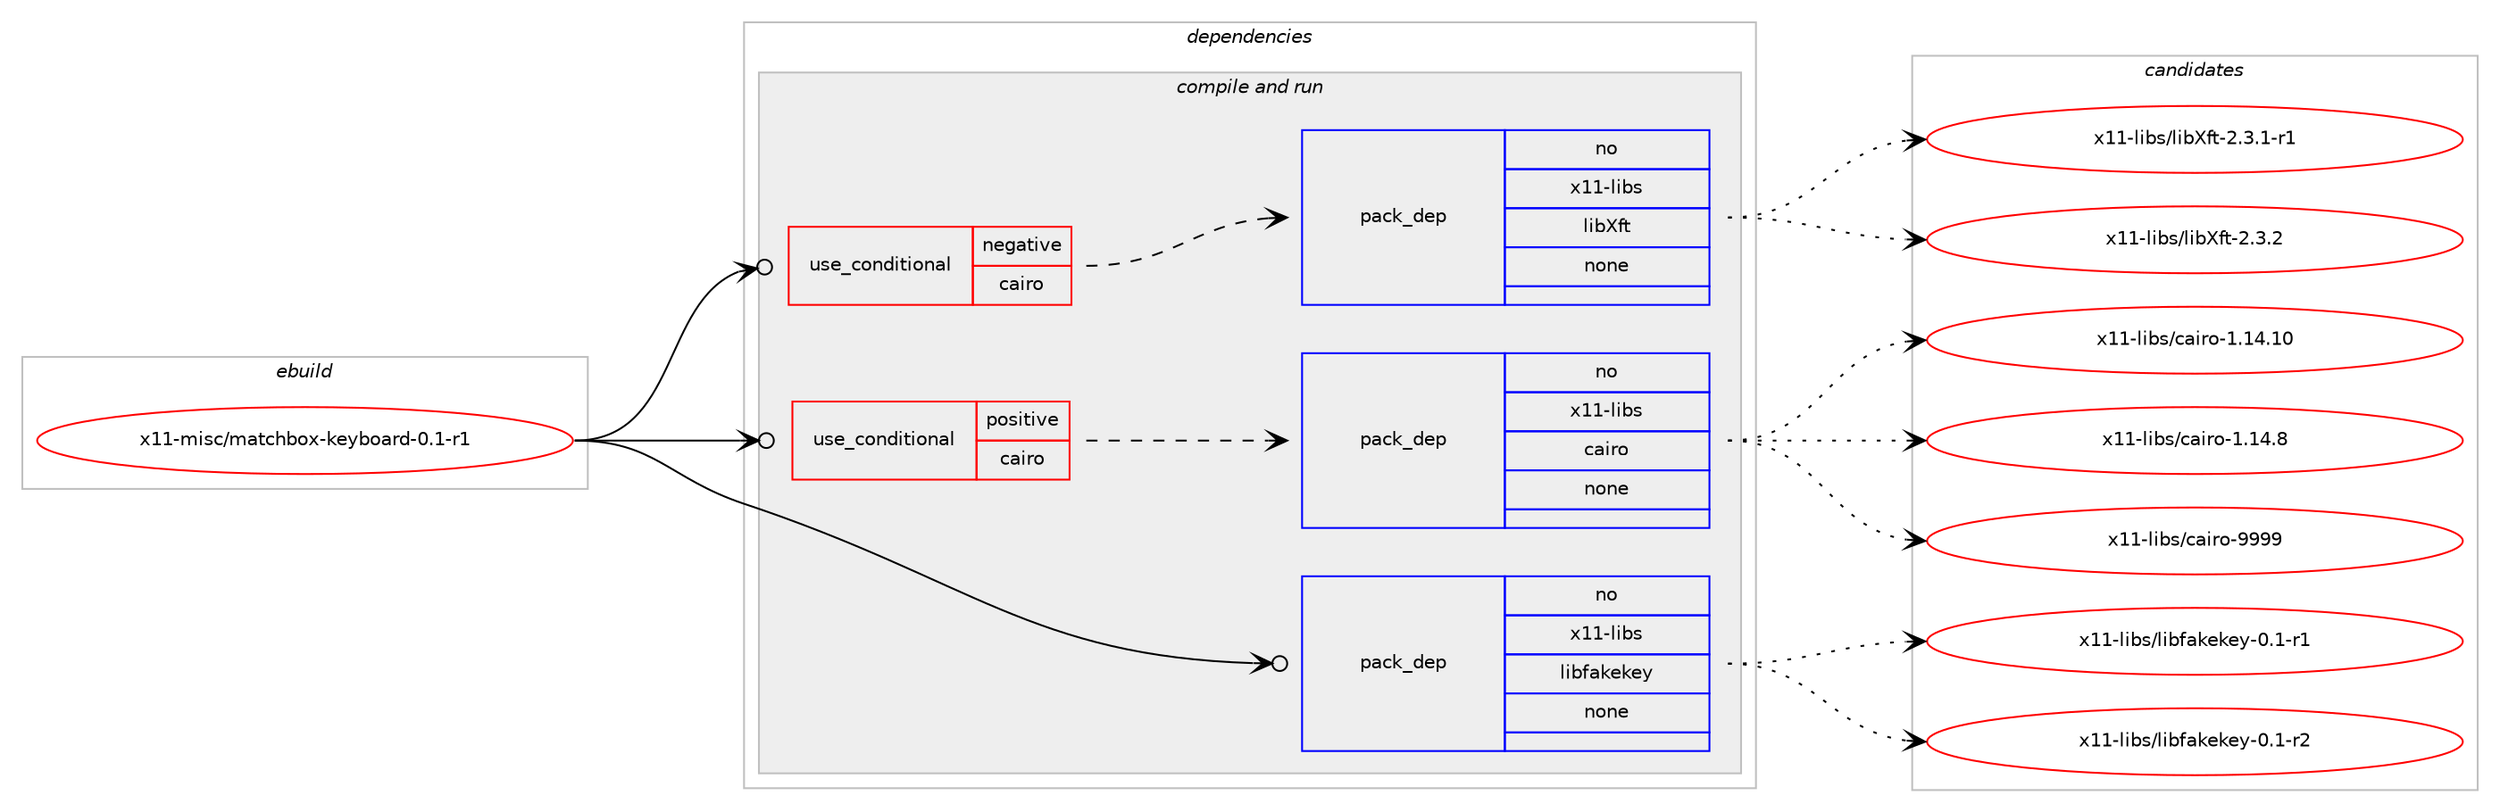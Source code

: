 digraph prolog {

# *************
# Graph options
# *************

newrank=true;
concentrate=true;
compound=true;
graph [rankdir=LR,fontname=Helvetica,fontsize=10,ranksep=1.5];#, ranksep=2.5, nodesep=0.2];
edge  [arrowhead=vee];
node  [fontname=Helvetica,fontsize=10];

# **********
# The ebuild
# **********

subgraph cluster_leftcol {
color=gray;
rank=same;
label=<<i>ebuild</i>>;
id [label="x11-misc/matchbox-keyboard-0.1-r1", color=red, width=4, href="../x11-misc/matchbox-keyboard-0.1-r1.svg"];
}

# ****************
# The dependencies
# ****************

subgraph cluster_midcol {
color=gray;
label=<<i>dependencies</i>>;
subgraph cluster_compile {
fillcolor="#eeeeee";
style=filled;
label=<<i>compile</i>>;
}
subgraph cluster_compileandrun {
fillcolor="#eeeeee";
style=filled;
label=<<i>compile and run</i>>;
subgraph cond123169 {
dependency522926 [label=<<TABLE BORDER="0" CELLBORDER="1" CELLSPACING="0" CELLPADDING="4"><TR><TD ROWSPAN="3" CELLPADDING="10">use_conditional</TD></TR><TR><TD>negative</TD></TR><TR><TD>cairo</TD></TR></TABLE>>, shape=none, color=red];
subgraph pack389941 {
dependency522927 [label=<<TABLE BORDER="0" CELLBORDER="1" CELLSPACING="0" CELLPADDING="4" WIDTH="220"><TR><TD ROWSPAN="6" CELLPADDING="30">pack_dep</TD></TR><TR><TD WIDTH="110">no</TD></TR><TR><TD>x11-libs</TD></TR><TR><TD>libXft</TD></TR><TR><TD>none</TD></TR><TR><TD></TD></TR></TABLE>>, shape=none, color=blue];
}
dependency522926:e -> dependency522927:w [weight=20,style="dashed",arrowhead="vee"];
}
id:e -> dependency522926:w [weight=20,style="solid",arrowhead="odotvee"];
subgraph cond123170 {
dependency522928 [label=<<TABLE BORDER="0" CELLBORDER="1" CELLSPACING="0" CELLPADDING="4"><TR><TD ROWSPAN="3" CELLPADDING="10">use_conditional</TD></TR><TR><TD>positive</TD></TR><TR><TD>cairo</TD></TR></TABLE>>, shape=none, color=red];
subgraph pack389942 {
dependency522929 [label=<<TABLE BORDER="0" CELLBORDER="1" CELLSPACING="0" CELLPADDING="4" WIDTH="220"><TR><TD ROWSPAN="6" CELLPADDING="30">pack_dep</TD></TR><TR><TD WIDTH="110">no</TD></TR><TR><TD>x11-libs</TD></TR><TR><TD>cairo</TD></TR><TR><TD>none</TD></TR><TR><TD></TD></TR></TABLE>>, shape=none, color=blue];
}
dependency522928:e -> dependency522929:w [weight=20,style="dashed",arrowhead="vee"];
}
id:e -> dependency522928:w [weight=20,style="solid",arrowhead="odotvee"];
subgraph pack389943 {
dependency522930 [label=<<TABLE BORDER="0" CELLBORDER="1" CELLSPACING="0" CELLPADDING="4" WIDTH="220"><TR><TD ROWSPAN="6" CELLPADDING="30">pack_dep</TD></TR><TR><TD WIDTH="110">no</TD></TR><TR><TD>x11-libs</TD></TR><TR><TD>libfakekey</TD></TR><TR><TD>none</TD></TR><TR><TD></TD></TR></TABLE>>, shape=none, color=blue];
}
id:e -> dependency522930:w [weight=20,style="solid",arrowhead="odotvee"];
}
subgraph cluster_run {
fillcolor="#eeeeee";
style=filled;
label=<<i>run</i>>;
}
}

# **************
# The candidates
# **************

subgraph cluster_choices {
rank=same;
color=gray;
label=<<i>candidates</i>>;

subgraph choice389941 {
color=black;
nodesep=1;
choice120494945108105981154710810598881021164550465146494511449 [label="x11-libs/libXft-2.3.1-r1", color=red, width=4,href="../x11-libs/libXft-2.3.1-r1.svg"];
choice12049494510810598115471081059888102116455046514650 [label="x11-libs/libXft-2.3.2", color=red, width=4,href="../x11-libs/libXft-2.3.2.svg"];
dependency522927:e -> choice120494945108105981154710810598881021164550465146494511449:w [style=dotted,weight="100"];
dependency522927:e -> choice12049494510810598115471081059888102116455046514650:w [style=dotted,weight="100"];
}
subgraph choice389942 {
color=black;
nodesep=1;
choice120494945108105981154799971051141114549464952464948 [label="x11-libs/cairo-1.14.10", color=red, width=4,href="../x11-libs/cairo-1.14.10.svg"];
choice1204949451081059811547999710511411145494649524656 [label="x11-libs/cairo-1.14.8", color=red, width=4,href="../x11-libs/cairo-1.14.8.svg"];
choice120494945108105981154799971051141114557575757 [label="x11-libs/cairo-9999", color=red, width=4,href="../x11-libs/cairo-9999.svg"];
dependency522929:e -> choice120494945108105981154799971051141114549464952464948:w [style=dotted,weight="100"];
dependency522929:e -> choice1204949451081059811547999710511411145494649524656:w [style=dotted,weight="100"];
dependency522929:e -> choice120494945108105981154799971051141114557575757:w [style=dotted,weight="100"];
}
subgraph choice389943 {
color=black;
nodesep=1;
choice12049494510810598115471081059810297107101107101121454846494511449 [label="x11-libs/libfakekey-0.1-r1", color=red, width=4,href="../x11-libs/libfakekey-0.1-r1.svg"];
choice12049494510810598115471081059810297107101107101121454846494511450 [label="x11-libs/libfakekey-0.1-r2", color=red, width=4,href="../x11-libs/libfakekey-0.1-r2.svg"];
dependency522930:e -> choice12049494510810598115471081059810297107101107101121454846494511449:w [style=dotted,weight="100"];
dependency522930:e -> choice12049494510810598115471081059810297107101107101121454846494511450:w [style=dotted,weight="100"];
}
}

}
